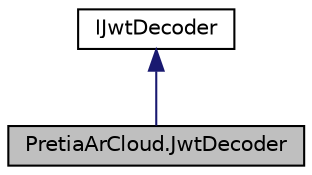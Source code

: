 digraph "PretiaArCloud.JwtDecoder"
{
 // LATEX_PDF_SIZE
  edge [fontname="Helvetica",fontsize="10",labelfontname="Helvetica",labelfontsize="10"];
  node [fontname="Helvetica",fontsize="10",shape=record];
  Node1 [label="PretiaArCloud.JwtDecoder",height=0.2,width=0.4,color="black", fillcolor="grey75", style="filled", fontcolor="black",tooltip=" "];
  Node2 -> Node1 [dir="back",color="midnightblue",fontsize="10",style="solid",fontname="Helvetica"];
  Node2 [label="IJwtDecoder",height=0.2,width=0.4,color="black", fillcolor="white", style="filled",URL="$interfacePretiaArCloud_1_1IJwtDecoder.html",tooltip=" "];
}
